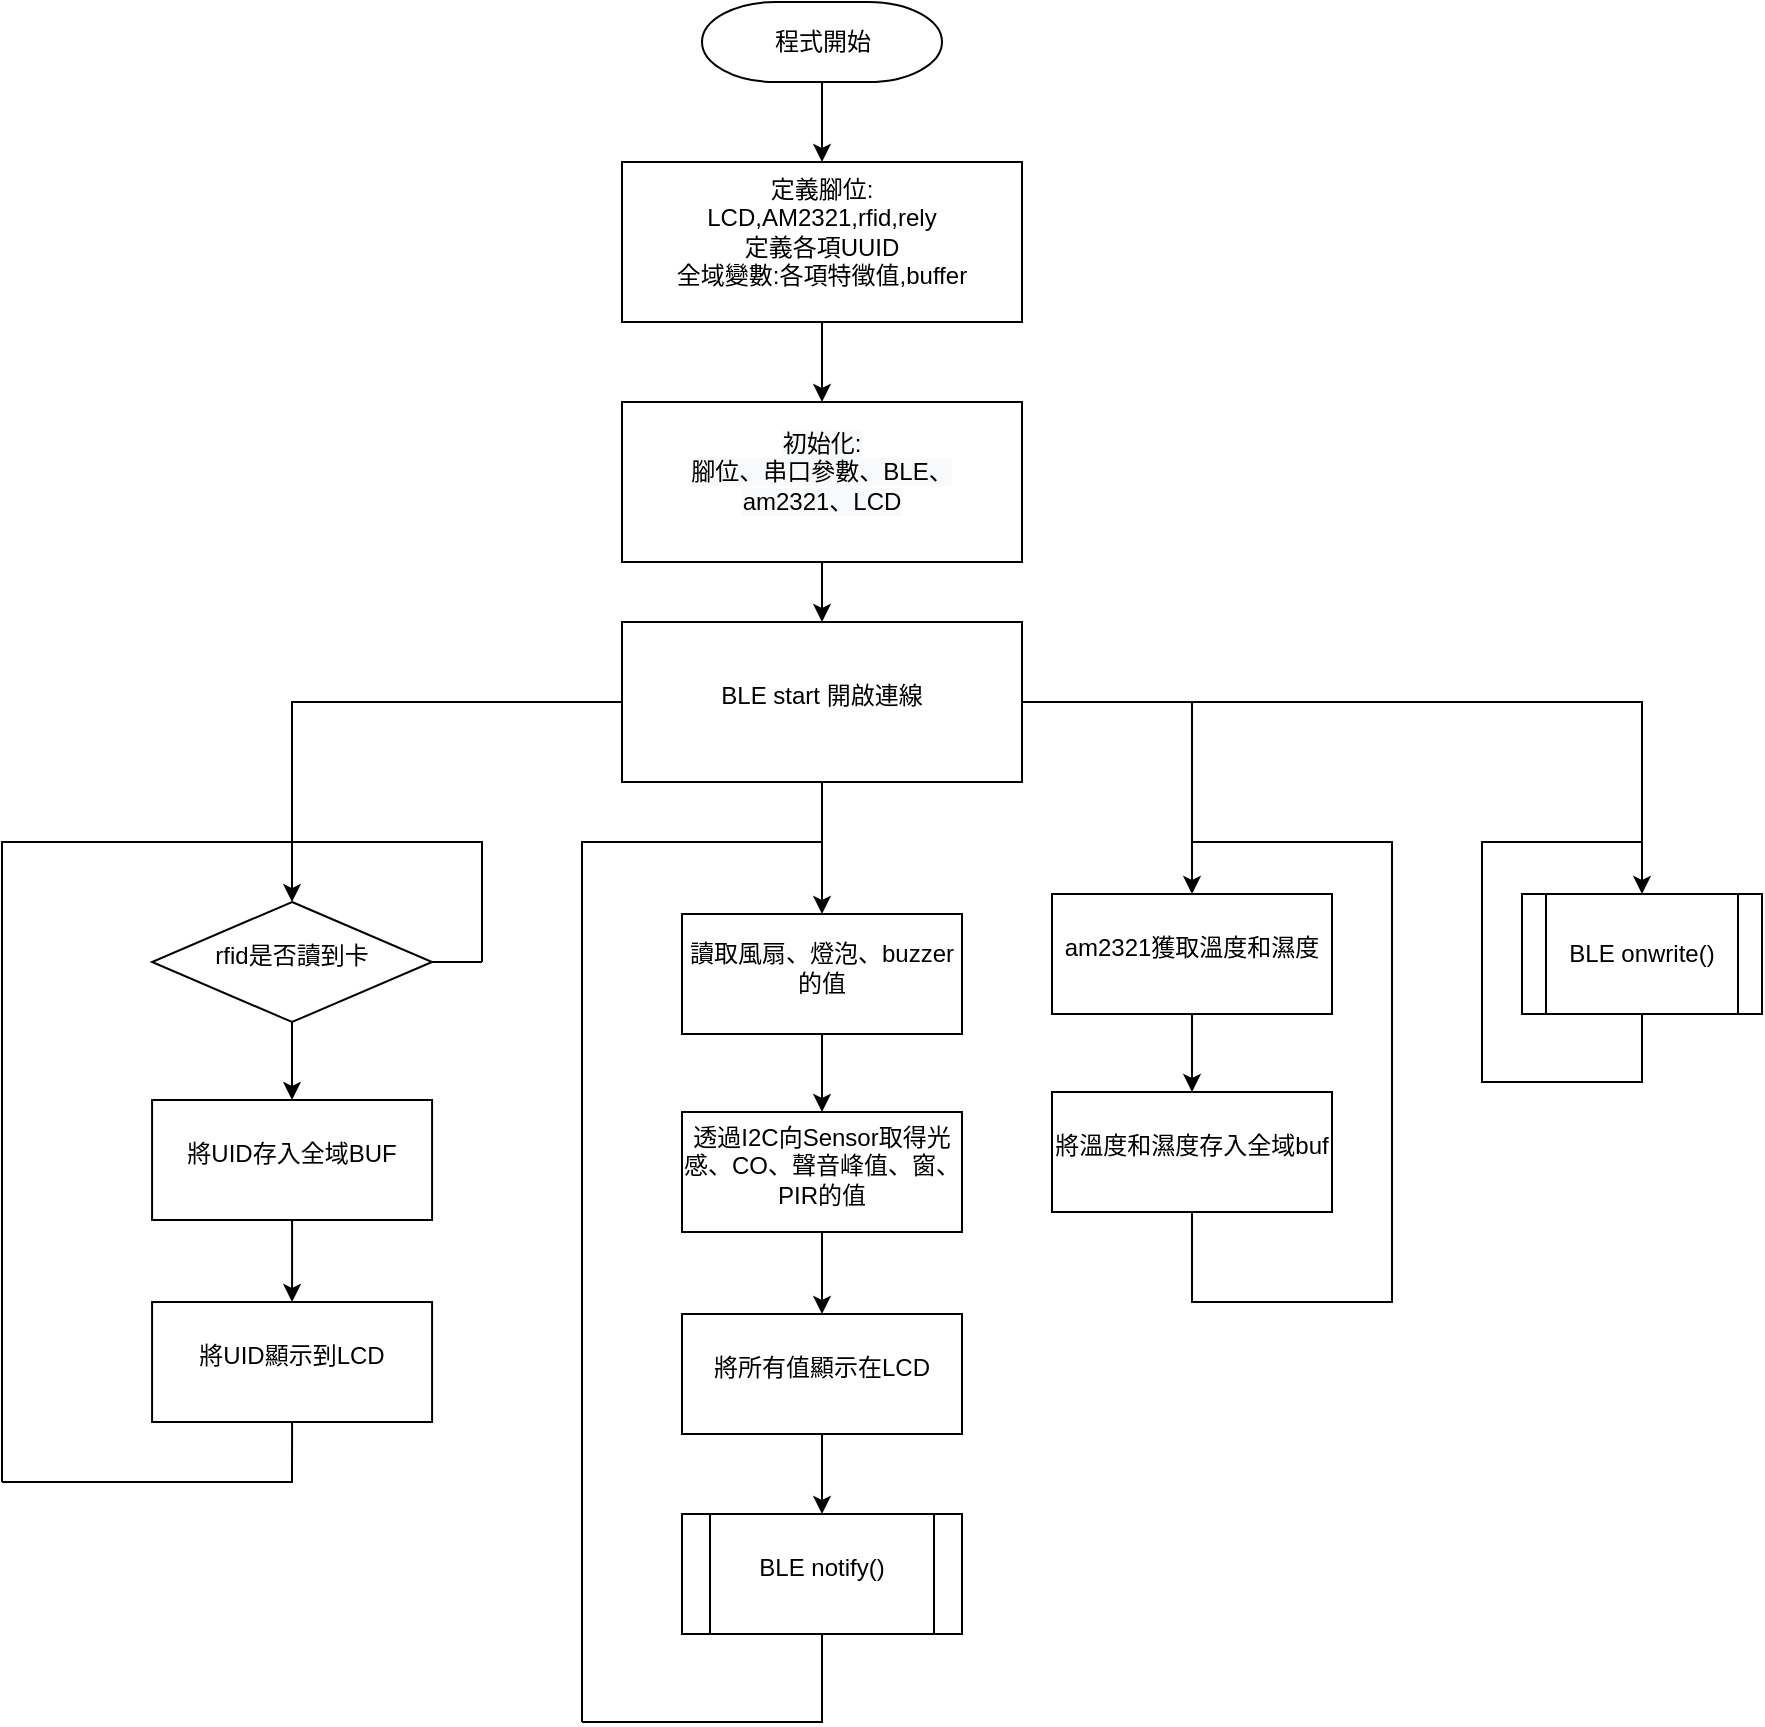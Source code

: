 <mxfile version="17.4.5" type="github" pages="3">
  <diagram id="6a731a19-8d31-9384-78a2-239565b7b9f0" name="Page-1">
    <mxGraphModel dx="3651" dy="1403" grid="1" gridSize="10" guides="1" tooltips="1" connect="1" arrows="1" fold="1" page="1" pageScale="1" pageWidth="1169" pageHeight="827" background="none" math="0" shadow="0">
      <root>
        <mxCell id="0" />
        <mxCell id="1" parent="0" />
        <mxCell id="1aZu8xEIpY2yHkB9_vt9-59" style="edgeStyle=orthogonalEdgeStyle;rounded=0;orthogonalLoop=1;jettySize=auto;html=1;entryX=0.5;entryY=0;entryDx=0;entryDy=0;fontSize=12;" parent="1" source="1aZu8xEIpY2yHkB9_vt9-55" target="1aZu8xEIpY2yHkB9_vt9-56" edge="1">
          <mxGeometry relative="1" as="geometry" />
        </mxCell>
        <mxCell id="1aZu8xEIpY2yHkB9_vt9-55" value="程式開始" style="shape=mxgraph.flowchart.terminator;strokeWidth=1;gradientDirection=north;fontStyle=0;html=1;fillColor=default;strokeColor=default;fontSize=12;" parent="1" vertex="1">
          <mxGeometry x="485" y="370" width="120" height="40" as="geometry" />
        </mxCell>
        <mxCell id="1aZu8xEIpY2yHkB9_vt9-113" value="" style="edgeStyle=orthogonalEdgeStyle;rounded=0;orthogonalLoop=1;jettySize=auto;html=1;fontSize=12;" parent="1" source="1aZu8xEIpY2yHkB9_vt9-56" target="1aZu8xEIpY2yHkB9_vt9-112" edge="1">
          <mxGeometry relative="1" as="geometry" />
        </mxCell>
        <mxCell id="1aZu8xEIpY2yHkB9_vt9-56" value="定義腳位:&lt;br style=&quot;font-size: 12px;&quot;&gt;LCD,AM2321,rfid,rely&lt;br style=&quot;font-size: 12px;&quot;&gt;定義各項UUID&lt;br style=&quot;font-size: 12px;&quot;&gt;全域變數:各項特徵值,buffer" style="rounded=0;whiteSpace=wrap;html=1;align=center;spacingTop=-11;fontSize=12;" parent="1" vertex="1">
          <mxGeometry x="445" y="450" width="200" height="80" as="geometry" />
        </mxCell>
        <mxCell id="1aZu8xEIpY2yHkB9_vt9-68" value="" style="edgeStyle=orthogonalEdgeStyle;rounded=0;orthogonalLoop=1;jettySize=auto;html=1;fontSize=12;" parent="1" source="1aZu8xEIpY2yHkB9_vt9-58" target="1aZu8xEIpY2yHkB9_vt9-67" edge="1">
          <mxGeometry relative="1" as="geometry">
            <Array as="points">
              <mxPoint x="280" y="720" />
            </Array>
          </mxGeometry>
        </mxCell>
        <mxCell id="1aZu8xEIpY2yHkB9_vt9-74" value="" style="edgeStyle=orthogonalEdgeStyle;rounded=0;orthogonalLoop=1;jettySize=auto;html=1;entryX=0.5;entryY=0;entryDx=0;entryDy=0;fontSize=12;" parent="1" source="1aZu8xEIpY2yHkB9_vt9-58" target="1aZu8xEIpY2yHkB9_vt9-73" edge="1">
          <mxGeometry relative="1" as="geometry" />
        </mxCell>
        <mxCell id="1aZu8xEIpY2yHkB9_vt9-93" value="" style="edgeStyle=orthogonalEdgeStyle;rounded=0;orthogonalLoop=1;jettySize=auto;html=1;fontSize=12;" parent="1" source="1aZu8xEIpY2yHkB9_vt9-58" target="1aZu8xEIpY2yHkB9_vt9-92" edge="1">
          <mxGeometry relative="1" as="geometry" />
        </mxCell>
        <mxCell id="1aZu8xEIpY2yHkB9_vt9-156" style="edgeStyle=orthogonalEdgeStyle;rounded=0;orthogonalLoop=1;jettySize=auto;html=1;exitX=1;exitY=0.5;exitDx=0;exitDy=0;fontSize=12;" parent="1" source="1aZu8xEIpY2yHkB9_vt9-58" target="1aZu8xEIpY2yHkB9_vt9-157" edge="1">
          <mxGeometry relative="1" as="geometry">
            <mxPoint x="945" y="1010" as="targetPoint" />
          </mxGeometry>
        </mxCell>
        <mxCell id="1aZu8xEIpY2yHkB9_vt9-58" value="BLE start 開啟連線" style="rounded=0;whiteSpace=wrap;html=1;spacingTop=-7;fontSize=12;" parent="1" vertex="1">
          <mxGeometry x="445" y="680" width="200" height="80" as="geometry" />
        </mxCell>
        <mxCell id="1aZu8xEIpY2yHkB9_vt9-71" value="" style="edgeStyle=orthogonalEdgeStyle;rounded=0;orthogonalLoop=1;jettySize=auto;html=1;fontSize=12;" parent="1" source="1aZu8xEIpY2yHkB9_vt9-67" target="1aZu8xEIpY2yHkB9_vt9-70" edge="1">
          <mxGeometry relative="1" as="geometry" />
        </mxCell>
        <mxCell id="1aZu8xEIpY2yHkB9_vt9-67" value="rfid是否讀到卡" style="rhombus;whiteSpace=wrap;html=1;rounded=0;spacingTop=-7;fontSize=12;" parent="1" vertex="1">
          <mxGeometry x="210.04" y="820" width="140" height="60" as="geometry" />
        </mxCell>
        <mxCell id="1aZu8xEIpY2yHkB9_vt9-95" value="" style="edgeStyle=orthogonalEdgeStyle;rounded=0;orthogonalLoop=1;jettySize=auto;html=1;fontSize=12;" parent="1" source="1aZu8xEIpY2yHkB9_vt9-70" target="1aZu8xEIpY2yHkB9_vt9-94" edge="1">
          <mxGeometry relative="1" as="geometry" />
        </mxCell>
        <mxCell id="1aZu8xEIpY2yHkB9_vt9-70" value="將UID存入全域BUF" style="whiteSpace=wrap;html=1;rounded=0;spacingTop=-7;fontSize=12;" parent="1" vertex="1">
          <mxGeometry x="210.04" y="919" width="140" height="60" as="geometry" />
        </mxCell>
        <mxCell id="1aZu8xEIpY2yHkB9_vt9-82" value="" style="edgeStyle=orthogonalEdgeStyle;rounded=0;orthogonalLoop=1;jettySize=auto;html=1;fontSize=12;" parent="1" source="1aZu8xEIpY2yHkB9_vt9-73" target="1aZu8xEIpY2yHkB9_vt9-81" edge="1">
          <mxGeometry relative="1" as="geometry" />
        </mxCell>
        <mxCell id="1aZu8xEIpY2yHkB9_vt9-73" value="am2321獲取溫度和濕度" style="whiteSpace=wrap;html=1;rounded=0;spacingTop=-7;fontSize=12;" parent="1" vertex="1">
          <mxGeometry x="660" y="816" width="140" height="60" as="geometry" />
        </mxCell>
        <mxCell id="1aZu8xEIpY2yHkB9_vt9-81" value="將溫度和濕度存入全域buf" style="whiteSpace=wrap;html=1;rounded=0;spacingTop=-7;fontSize=12;" parent="1" vertex="1">
          <mxGeometry x="660" y="915" width="140" height="60" as="geometry" />
        </mxCell>
        <mxCell id="1aZu8xEIpY2yHkB9_vt9-100" value="" style="edgeStyle=orthogonalEdgeStyle;rounded=0;orthogonalLoop=1;jettySize=auto;html=1;fontSize=12;" parent="1" source="1aZu8xEIpY2yHkB9_vt9-92" target="1aZu8xEIpY2yHkB9_vt9-99" edge="1">
          <mxGeometry relative="1" as="geometry" />
        </mxCell>
        <mxCell id="1aZu8xEIpY2yHkB9_vt9-92" value="讀取風扇、燈泡、buzzer的值" style="whiteSpace=wrap;html=1;rounded=0;spacingTop=-7;fontSize=12;" parent="1" vertex="1">
          <mxGeometry x="475" y="826" width="140" height="60" as="geometry" />
        </mxCell>
        <mxCell id="1aZu8xEIpY2yHkB9_vt9-94" value="將UID顯示到LCD" style="whiteSpace=wrap;html=1;rounded=0;spacingTop=-7;fontSize=12;" parent="1" vertex="1">
          <mxGeometry x="210.04" y="1020" width="140" height="60" as="geometry" />
        </mxCell>
        <mxCell id="1aZu8xEIpY2yHkB9_vt9-102" value="" style="edgeStyle=orthogonalEdgeStyle;rounded=0;orthogonalLoop=1;jettySize=auto;html=1;fontSize=12;" parent="1" source="1aZu8xEIpY2yHkB9_vt9-99" target="1aZu8xEIpY2yHkB9_vt9-101" edge="1">
          <mxGeometry relative="1" as="geometry" />
        </mxCell>
        <mxCell id="1aZu8xEIpY2yHkB9_vt9-99" value="透過I2C向Sensor取得&lt;span style=&quot;font-size: 12px&quot;&gt;光感、CO、聲音峰值、窗、PIR的值&lt;/span&gt;" style="whiteSpace=wrap;html=1;rounded=0;spacingTop=-7;fontSize=12;" parent="1" vertex="1">
          <mxGeometry x="475" y="925" width="140" height="60" as="geometry" />
        </mxCell>
        <mxCell id="1aZu8xEIpY2yHkB9_vt9-104" value="" style="edgeStyle=orthogonalEdgeStyle;rounded=0;orthogonalLoop=1;jettySize=auto;html=1;fontSize=12;" parent="1" source="1aZu8xEIpY2yHkB9_vt9-101" target="1aZu8xEIpY2yHkB9_vt9-103" edge="1">
          <mxGeometry relative="1" as="geometry" />
        </mxCell>
        <mxCell id="1aZu8xEIpY2yHkB9_vt9-101" value="將所有值顯示在LCD" style="whiteSpace=wrap;html=1;rounded=0;spacingTop=-7;fontSize=12;" parent="1" vertex="1">
          <mxGeometry x="475" y="1026" width="140" height="60" as="geometry" />
        </mxCell>
        <mxCell id="1aZu8xEIpY2yHkB9_vt9-103" value="BLE notify()" style="shape=process;whiteSpace=wrap;html=1;backgroundOutline=1;rounded=0;spacingTop=-7;" parent="1" vertex="1">
          <mxGeometry x="475" y="1126" width="140" height="60" as="geometry" />
        </mxCell>
        <mxCell id="1aZu8xEIpY2yHkB9_vt9-114" value="" style="edgeStyle=orthogonalEdgeStyle;rounded=0;orthogonalLoop=1;jettySize=auto;html=1;fontSize=12;" parent="1" source="1aZu8xEIpY2yHkB9_vt9-112" target="1aZu8xEIpY2yHkB9_vt9-58" edge="1">
          <mxGeometry relative="1" as="geometry" />
        </mxCell>
        <mxCell id="1aZu8xEIpY2yHkB9_vt9-112" value="&#xa;&#xa;&lt;span style=&quot;color: rgb(0, 0, 0); font-family: helvetica; font-size: 12px; font-style: normal; font-weight: 400; letter-spacing: normal; text-align: center; text-indent: 0px; text-transform: none; word-spacing: 0px; background-color: rgb(248, 249, 250); display: inline; float: none;&quot;&gt;初始化:&lt;/span&gt;&lt;br style=&quot;color: rgb(0, 0, 0); font-family: helvetica; font-size: 12px; font-style: normal; font-weight: 400; letter-spacing: normal; text-align: center; text-indent: 0px; text-transform: none; word-spacing: 0px; background-color: rgb(248, 249, 250);&quot;&gt;&lt;span style=&quot;color: rgb(0, 0, 0); font-family: helvetica; font-size: 12px; font-style: normal; font-weight: 400; letter-spacing: normal; text-align: center; text-indent: 0px; text-transform: none; word-spacing: 0px; background-color: rgb(248, 249, 250); display: inline; float: none;&quot;&gt;腳位、串口參數、BLE、&lt;/span&gt;&lt;br style=&quot;color: rgb(0, 0, 0); font-family: helvetica; font-size: 12px; font-style: normal; font-weight: 400; letter-spacing: normal; text-align: center; text-indent: 0px; text-transform: none; word-spacing: 0px; background-color: rgb(248, 249, 250);&quot;&gt;&lt;span style=&quot;color: rgb(0, 0, 0); font-family: helvetica; font-size: 12px; font-style: normal; font-weight: 400; letter-spacing: normal; text-align: center; text-indent: 0px; text-transform: none; word-spacing: 0px; background-color: rgb(248, 249, 250); display: inline; float: none;&quot;&gt;am2321、LCD&lt;/span&gt;&#xa;&#xa;" style="rounded=0;whiteSpace=wrap;html=1;align=center;spacingTop=-11;fontSize=12;" parent="1" vertex="1">
          <mxGeometry x="445" y="570" width="200" height="80" as="geometry" />
        </mxCell>
        <mxCell id="1aZu8xEIpY2yHkB9_vt9-157" value="BLE onwrite()" style="shape=process;whiteSpace=wrap;html=1;backgroundOutline=1;fontSize=12;" parent="1" vertex="1">
          <mxGeometry x="895" y="816" width="120" height="60" as="geometry" />
        </mxCell>
        <mxCell id="1aZu8xEIpY2yHkB9_vt9-159" value="" style="endArrow=none;html=1;rounded=0;fontSize=12;entryX=0.5;entryY=1;entryDx=0;entryDy=0;" parent="1" target="1aZu8xEIpY2yHkB9_vt9-94" edge="1">
          <mxGeometry width="50" height="50" relative="1" as="geometry">
            <mxPoint x="135" y="1110" as="sourcePoint" />
            <mxPoint x="275" y="1100" as="targetPoint" />
            <Array as="points">
              <mxPoint x="280" y="1110" />
            </Array>
          </mxGeometry>
        </mxCell>
        <mxCell id="1aZu8xEIpY2yHkB9_vt9-160" value="" style="endArrow=none;html=1;rounded=0;fontSize=12;" parent="1" edge="1">
          <mxGeometry width="50" height="50" relative="1" as="geometry">
            <mxPoint x="135" y="1110" as="sourcePoint" />
            <mxPoint x="280" y="790" as="targetPoint" />
            <Array as="points">
              <mxPoint x="135" y="790" />
            </Array>
          </mxGeometry>
        </mxCell>
        <mxCell id="1aZu8xEIpY2yHkB9_vt9-165" value="" style="endArrow=none;html=1;rounded=0;fontSize=12;" parent="1" edge="1">
          <mxGeometry width="50" height="50" relative="1" as="geometry">
            <mxPoint x="280" y="790" as="sourcePoint" />
            <mxPoint x="375" y="850" as="targetPoint" />
            <Array as="points">
              <mxPoint x="375" y="790" />
            </Array>
          </mxGeometry>
        </mxCell>
        <mxCell id="1aZu8xEIpY2yHkB9_vt9-166" value="" style="endArrow=none;html=1;rounded=0;fontSize=12;exitX=1;exitY=0.5;exitDx=0;exitDy=0;" parent="1" source="1aZu8xEIpY2yHkB9_vt9-67" edge="1">
          <mxGeometry width="50" height="50" relative="1" as="geometry">
            <mxPoint x="225" y="840" as="sourcePoint" />
            <mxPoint x="375" y="850" as="targetPoint" />
          </mxGeometry>
        </mxCell>
        <mxCell id="1aZu8xEIpY2yHkB9_vt9-174" value="" style="endArrow=none;html=1;rounded=0;fontSize=12;entryX=0.5;entryY=1;entryDx=0;entryDy=0;" parent="1" target="1aZu8xEIpY2yHkB9_vt9-103" edge="1">
          <mxGeometry width="50" height="50" relative="1" as="geometry">
            <mxPoint x="425" y="1230" as="sourcePoint" />
            <mxPoint x="555" y="1186" as="targetPoint" />
            <Array as="points">
              <mxPoint x="545" y="1230" />
            </Array>
          </mxGeometry>
        </mxCell>
        <mxCell id="1aZu8xEIpY2yHkB9_vt9-175" value="" style="endArrow=none;html=1;rounded=0;fontSize=12;" parent="1" edge="1">
          <mxGeometry width="50" height="50" relative="1" as="geometry">
            <mxPoint x="425" y="1230" as="sourcePoint" />
            <mxPoint x="545" y="790" as="targetPoint" />
            <Array as="points">
              <mxPoint x="425" y="790" />
            </Array>
          </mxGeometry>
        </mxCell>
        <mxCell id="1aZu8xEIpY2yHkB9_vt9-176" value="" style="endArrow=none;html=1;rounded=0;fontSize=12;entryX=0.5;entryY=1;entryDx=0;entryDy=0;" parent="1" target="1aZu8xEIpY2yHkB9_vt9-81" edge="1">
          <mxGeometry width="50" height="50" relative="1" as="geometry">
            <mxPoint x="730" y="790" as="sourcePoint" />
            <mxPoint x="830" y="1020" as="targetPoint" />
            <Array as="points">
              <mxPoint x="780" y="790" />
              <mxPoint x="830" y="790" />
              <mxPoint x="830" y="1020" />
              <mxPoint x="730" y="1020" />
            </Array>
          </mxGeometry>
        </mxCell>
        <mxCell id="1aZu8xEIpY2yHkB9_vt9-178" value="" style="endArrow=none;html=1;rounded=0;fontSize=12;exitX=0.5;exitY=1;exitDx=0;exitDy=0;" parent="1" source="1aZu8xEIpY2yHkB9_vt9-157" edge="1">
          <mxGeometry width="50" height="50" relative="1" as="geometry">
            <mxPoint x="875" y="890" as="sourcePoint" />
            <mxPoint x="955" y="790" as="targetPoint" />
            <Array as="points">
              <mxPoint x="955" y="910" />
              <mxPoint x="875" y="910" />
              <mxPoint x="875" y="790" />
            </Array>
          </mxGeometry>
        </mxCell>
      </root>
    </mxGraphModel>
  </diagram>
  <diagram id="qb2i9TLYl3RNMZNRpMdp" name="第2頁">
    <mxGraphModel dx="1729" dy="1094" grid="1" gridSize="10" guides="1" tooltips="1" connect="1" arrows="1" fold="1" page="1" pageScale="1" pageWidth="827" pageHeight="1169" math="0" shadow="0">
      <root>
        <mxCell id="0" />
        <mxCell id="1" parent="0" />
        <mxCell id="E2VFQ6JP00PWK-CEOUYg-1" value="BLE function()" style="swimlane;fontSize=12;strokeColor=default;strokeWidth=1;fillColor=default;" vertex="1" parent="1">
          <mxGeometry x="1060" y="200" width="410" height="530" as="geometry">
            <mxRectangle x="980" y="120" width="110" height="23" as="alternateBounds" />
          </mxGeometry>
        </mxCell>
        <mxCell id="E2VFQ6JP00PWK-CEOUYg-2" value="副程式開始" style="shape=mxgraph.flowchart.terminator;strokeWidth=1;gradientDirection=north;fontStyle=0;html=1;fillColor=default;strokeColor=default;fontSize=12;" vertex="1" parent="E2VFQ6JP00PWK-CEOUYg-1">
          <mxGeometry x="145" y="40" width="120" height="40" as="geometry" />
        </mxCell>
        <mxCell id="E2VFQ6JP00PWK-CEOUYg-3" value="將各個全域變數的值設定到特徵值裡" style="whiteSpace=wrap;html=1;strokeWidth=1;gradientDirection=north;fontStyle=0;" vertex="1" parent="E2VFQ6JP00PWK-CEOUYg-1">
          <mxGeometry x="145" y="220" width="120" height="60" as="geometry" />
        </mxCell>
        <mxCell id="E2VFQ6JP00PWK-CEOUYg-4" value="" style="edgeStyle=none;rounded=0;orthogonalLoop=1;jettySize=auto;html=1;fontSize=12;" edge="1" parent="E2VFQ6JP00PWK-CEOUYg-1" source="E2VFQ6JP00PWK-CEOUYg-5" target="E2VFQ6JP00PWK-CEOUYg-10">
          <mxGeometry relative="1" as="geometry" />
        </mxCell>
        <mxCell id="E2VFQ6JP00PWK-CEOUYg-5" value="將各特徵值notify到client" style="whiteSpace=wrap;html=1;strokeWidth=1;gradientDirection=north;fontStyle=0;" vertex="1" parent="E2VFQ6JP00PWK-CEOUYg-1">
          <mxGeometry x="145" y="310" width="120" height="60" as="geometry" />
        </mxCell>
        <mxCell id="E2VFQ6JP00PWK-CEOUYg-6" value="" style="edgeStyle=none;rounded=0;orthogonalLoop=1;jettySize=auto;html=1;fontSize=12;" edge="1" parent="E2VFQ6JP00PWK-CEOUYg-1" source="E2VFQ6JP00PWK-CEOUYg-3" target="E2VFQ6JP00PWK-CEOUYg-5">
          <mxGeometry relative="1" as="geometry" />
        </mxCell>
        <mxCell id="E2VFQ6JP00PWK-CEOUYg-7" value="if connected" style="rhombus;whiteSpace=wrap;html=1;strokeWidth=1;gradientDirection=north;fontStyle=0;" vertex="1" parent="E2VFQ6JP00PWK-CEOUYg-1">
          <mxGeometry x="145" y="110" width="120" height="80" as="geometry" />
        </mxCell>
        <mxCell id="E2VFQ6JP00PWK-CEOUYg-8" value="" style="edgeStyle=none;rounded=0;orthogonalLoop=1;jettySize=auto;html=1;fontSize=12;" edge="1" parent="E2VFQ6JP00PWK-CEOUYg-1" source="E2VFQ6JP00PWK-CEOUYg-2" target="E2VFQ6JP00PWK-CEOUYg-7">
          <mxGeometry relative="1" as="geometry" />
        </mxCell>
        <mxCell id="E2VFQ6JP00PWK-CEOUYg-9" value="" style="edgeStyle=none;rounded=0;orthogonalLoop=1;jettySize=auto;html=1;fontSize=12;entryX=0.5;entryY=0;entryDx=0;entryDy=0;" edge="1" parent="E2VFQ6JP00PWK-CEOUYg-1" source="E2VFQ6JP00PWK-CEOUYg-7" target="E2VFQ6JP00PWK-CEOUYg-3">
          <mxGeometry relative="1" as="geometry" />
        </mxCell>
        <mxCell id="E2VFQ6JP00PWK-CEOUYg-10" value="副程式結束" style="shape=mxgraph.flowchart.terminator;strokeWidth=1;gradientDirection=north;fontStyle=0;html=1;fillColor=default;strokeColor=default;fontSize=12;" vertex="1" parent="E2VFQ6JP00PWK-CEOUYg-1">
          <mxGeometry x="145" y="430" width="120" height="40" as="geometry" />
        </mxCell>
        <mxCell id="E2VFQ6JP00PWK-CEOUYg-11" value="" style="endArrow=none;html=1;rounded=0;fontSize=12;" edge="1" parent="E2VFQ6JP00PWK-CEOUYg-1">
          <mxGeometry width="50" height="50" relative="1" as="geometry">
            <mxPoint x="205" y="400" as="sourcePoint" />
            <mxPoint x="145" y="150" as="targetPoint" />
            <Array as="points">
              <mxPoint x="70" y="400" />
              <mxPoint x="70" y="150" />
            </Array>
          </mxGeometry>
        </mxCell>
      </root>
    </mxGraphModel>
  </diagram>
  <diagram id="G_xmYz05G-iCZ8TJmKKf" name="第3頁">
    <mxGraphModel dx="1541" dy="1368" grid="1" gridSize="10" guides="1" tooltips="1" connect="1" arrows="1" fold="1" page="1" pageScale="1" pageWidth="827" pageHeight="1169" math="0" shadow="0">
      <root>
        <mxCell id="0" />
        <mxCell id="1" parent="0" />
        <mxCell id="Y-IXp34lVNKdqI212yTj-1" value="BLE onwrite()" style="swimlane;fontSize=12;" vertex="1" parent="1">
          <mxGeometry x="1710" y="90" width="741" height="870" as="geometry" />
        </mxCell>
        <mxCell id="Y-IXp34lVNKdqI212yTj-2" value="副程式開始" style="shape=mxgraph.flowchart.terminator;strokeWidth=1;gradientDirection=north;fontStyle=0;html=1;fillColor=default;strokeColor=default;fontSize=12;" vertex="1" parent="Y-IXp34lVNKdqI212yTj-1">
          <mxGeometry x="115" y="39" width="120" height="40" as="geometry" />
        </mxCell>
        <mxCell id="Y-IXp34lVNKdqI212yTj-3" value="" style="edgeStyle=none;rounded=0;orthogonalLoop=1;jettySize=auto;html=1;fontSize=12;" edge="1" parent="Y-IXp34lVNKdqI212yTj-1" source="Y-IXp34lVNKdqI212yTj-5" target="Y-IXp34lVNKdqI212yTj-20">
          <mxGeometry relative="1" as="geometry" />
        </mxCell>
        <mxCell id="Y-IXp34lVNKdqI212yTj-4" value="" style="edgeStyle=none;rounded=0;orthogonalLoop=1;jettySize=auto;html=1;fontSize=12;exitX=0.5;exitY=1;exitDx=0;exitDy=0;entryX=0;entryY=0.5;entryDx=0;entryDy=0;" edge="1" parent="Y-IXp34lVNKdqI212yTj-1" source="Y-IXp34lVNKdqI212yTj-5" target="Y-IXp34lVNKdqI212yTj-21">
          <mxGeometry relative="1" as="geometry">
            <Array as="points">
              <mxPoint x="350" y="230" />
            </Array>
          </mxGeometry>
        </mxCell>
        <mxCell id="Y-IXp34lVNKdqI212yTj-5" value="if 風扇特徵值=1" style="rhombus;whiteSpace=wrap;html=1;strokeWidth=1;gradientDirection=north;fontStyle=0;" vertex="1" parent="Y-IXp34lVNKdqI212yTj-1">
          <mxGeometry x="290" y="110" width="120" height="80" as="geometry" />
        </mxCell>
        <mxCell id="Y-IXp34lVNKdqI212yTj-6" value="" style="edgeStyle=none;rounded=0;orthogonalLoop=1;jettySize=auto;html=1;fontSize=12;" edge="1" parent="Y-IXp34lVNKdqI212yTj-1" source="Y-IXp34lVNKdqI212yTj-8" target="Y-IXp34lVNKdqI212yTj-11">
          <mxGeometry relative="1" as="geometry" />
        </mxCell>
        <mxCell id="Y-IXp34lVNKdqI212yTj-7" value="" style="edgeStyle=none;rounded=0;orthogonalLoop=1;jettySize=auto;html=1;fontSize=12;" edge="1" parent="Y-IXp34lVNKdqI212yTj-1" source="Y-IXp34lVNKdqI212yTj-8" target="Y-IXp34lVNKdqI212yTj-5">
          <mxGeometry relative="1" as="geometry" />
        </mxCell>
        <mxCell id="Y-IXp34lVNKdqI212yTj-8" value="&lt;span&gt;if 風扇特徵值被寫入&lt;/span&gt;" style="rhombus;whiteSpace=wrap;html=1;strokeWidth=1;gradientDirection=north;fontStyle=0;" vertex="1" parent="Y-IXp34lVNKdqI212yTj-1">
          <mxGeometry x="110" y="110" width="130" height="80" as="geometry" />
        </mxCell>
        <mxCell id="Y-IXp34lVNKdqI212yTj-9" value="" style="edgeStyle=none;rounded=0;orthogonalLoop=1;jettySize=auto;html=1;fontSize=12;" edge="1" parent="Y-IXp34lVNKdqI212yTj-1" source="Y-IXp34lVNKdqI212yTj-2" target="Y-IXp34lVNKdqI212yTj-8">
          <mxGeometry relative="1" as="geometry" />
        </mxCell>
        <mxCell id="Y-IXp34lVNKdqI212yTj-10" style="edgeStyle=none;rounded=0;orthogonalLoop=1;jettySize=auto;html=1;entryX=0;entryY=0.5;entryDx=0;entryDy=0;fontSize=12;" edge="1" parent="Y-IXp34lVNKdqI212yTj-1" source="Y-IXp34lVNKdqI212yTj-11" target="Y-IXp34lVNKdqI212yTj-24">
          <mxGeometry relative="1" as="geometry" />
        </mxCell>
        <mxCell id="Y-IXp34lVNKdqI212yTj-11" value="&lt;span&gt;if 燈泡特徵值被寫入&lt;/span&gt;" style="rhombus;whiteSpace=wrap;html=1;strokeWidth=1;gradientDirection=north;fontStyle=0;" vertex="1" parent="Y-IXp34lVNKdqI212yTj-1">
          <mxGeometry x="110" y="330" width="130" height="80" as="geometry" />
        </mxCell>
        <mxCell id="Y-IXp34lVNKdqI212yTj-12" value="" style="edgeStyle=none;rounded=0;orthogonalLoop=1;jettySize=auto;html=1;fontSize=12;" edge="1" parent="Y-IXp34lVNKdqI212yTj-1" source="Y-IXp34lVNKdqI212yTj-14" target="Y-IXp34lVNKdqI212yTj-19">
          <mxGeometry relative="1" as="geometry" />
        </mxCell>
        <mxCell id="Y-IXp34lVNKdqI212yTj-13" style="edgeStyle=none;rounded=0;orthogonalLoop=1;jettySize=auto;html=1;entryX=0;entryY=0.5;entryDx=0;entryDy=0;fontSize=12;" edge="1" parent="Y-IXp34lVNKdqI212yTj-1" source="Y-IXp34lVNKdqI212yTj-14" target="Y-IXp34lVNKdqI212yTj-30">
          <mxGeometry relative="1" as="geometry" />
        </mxCell>
        <mxCell id="Y-IXp34lVNKdqI212yTj-14" value="&lt;span&gt;if buzzer特徵值被寫入&lt;/span&gt;" style="rhombus;whiteSpace=wrap;html=1;strokeWidth=1;gradientDirection=north;fontStyle=0;" vertex="1" parent="Y-IXp34lVNKdqI212yTj-1">
          <mxGeometry x="110" y="560" width="130" height="80" as="geometry" />
        </mxCell>
        <mxCell id="Y-IXp34lVNKdqI212yTj-15" value="" style="edgeStyle=none;rounded=0;orthogonalLoop=1;jettySize=auto;html=1;fontSize=12;" edge="1" parent="Y-IXp34lVNKdqI212yTj-1" source="Y-IXp34lVNKdqI212yTj-11" target="Y-IXp34lVNKdqI212yTj-14">
          <mxGeometry relative="1" as="geometry" />
        </mxCell>
        <mxCell id="Y-IXp34lVNKdqI212yTj-16" value="NO" style="text;html=1;align=center;verticalAlign=middle;resizable=0;points=[];autosize=1;strokeColor=none;fillColor=none;fontSize=12;" vertex="1" parent="Y-IXp34lVNKdqI212yTj-1">
          <mxGeometry x="115" y="189" width="30" height="20" as="geometry" />
        </mxCell>
        <mxCell id="Y-IXp34lVNKdqI212yTj-17" value="NO" style="text;html=1;align=center;verticalAlign=middle;resizable=0;points=[];autosize=1;strokeColor=none;fillColor=none;fontSize=12;" vertex="1" parent="Y-IXp34lVNKdqI212yTj-1">
          <mxGeometry x="115" y="420" width="30" height="20" as="geometry" />
        </mxCell>
        <mxCell id="Y-IXp34lVNKdqI212yTj-18" value="NO" style="text;html=1;align=center;verticalAlign=middle;resizable=0;points=[];autosize=1;strokeColor=none;fillColor=none;fontSize=12;" vertex="1" parent="Y-IXp34lVNKdqI212yTj-1">
          <mxGeometry x="115" y="640" width="30" height="20" as="geometry" />
        </mxCell>
        <mxCell id="Y-IXp34lVNKdqI212yTj-19" value="副程式結束" style="shape=mxgraph.flowchart.terminator;strokeWidth=1;gradientDirection=north;fontStyle=0;html=1;fillColor=default;strokeColor=default;fontSize=12;" vertex="1" parent="Y-IXp34lVNKdqI212yTj-1">
          <mxGeometry x="115" y="791" width="120" height="40" as="geometry" />
        </mxCell>
        <mxCell id="Y-IXp34lVNKdqI212yTj-20" value="開啟風扇" style="whiteSpace=wrap;html=1;strokeWidth=1;gradientDirection=north;fontStyle=0;" vertex="1" parent="Y-IXp34lVNKdqI212yTj-1">
          <mxGeometry x="490" y="120" width="120" height="60" as="geometry" />
        </mxCell>
        <mxCell id="Y-IXp34lVNKdqI212yTj-21" value="關掉風扇" style="whiteSpace=wrap;html=1;strokeWidth=1;gradientDirection=north;fontStyle=0;" vertex="1" parent="Y-IXp34lVNKdqI212yTj-1">
          <mxGeometry x="490" y="200" width="120" height="60" as="geometry" />
        </mxCell>
        <mxCell id="Y-IXp34lVNKdqI212yTj-22" value="" style="endArrow=none;html=1;rounded=0;fontSize=12;entryX=1;entryY=0.5;entryDx=0;entryDy=0;" edge="1" parent="Y-IXp34lVNKdqI212yTj-1" target="Y-IXp34lVNKdqI212yTj-20">
          <mxGeometry width="50" height="50" relative="1" as="geometry">
            <mxPoint x="175" y="280" as="sourcePoint" />
            <mxPoint x="610" y="121" as="targetPoint" />
            <Array as="points">
              <mxPoint x="661" y="280" />
              <mxPoint x="661" y="150" />
            </Array>
          </mxGeometry>
        </mxCell>
        <mxCell id="Y-IXp34lVNKdqI212yTj-23" value="" style="endArrow=none;html=1;rounded=0;fontSize=12;exitX=1;exitY=0.5;exitDx=0;exitDy=0;" edge="1" parent="Y-IXp34lVNKdqI212yTj-1" source="Y-IXp34lVNKdqI212yTj-21">
          <mxGeometry width="50" height="50" relative="1" as="geometry">
            <mxPoint x="611" y="230" as="sourcePoint" />
            <mxPoint x="661" y="230" as="targetPoint" />
            <Array as="points">
              <mxPoint x="652" y="230" />
            </Array>
          </mxGeometry>
        </mxCell>
        <mxCell id="Y-IXp34lVNKdqI212yTj-24" value="if 燈泡特徵值=1" style="rhombus;whiteSpace=wrap;html=1;strokeWidth=1;gradientDirection=north;fontStyle=0;" vertex="1" parent="Y-IXp34lVNKdqI212yTj-1">
          <mxGeometry x="290" y="330" width="120" height="80" as="geometry" />
        </mxCell>
        <mxCell id="Y-IXp34lVNKdqI212yTj-25" value="開啟燈泡" style="whiteSpace=wrap;html=1;strokeWidth=1;gradientDirection=north;fontStyle=0;" vertex="1" parent="Y-IXp34lVNKdqI212yTj-1">
          <mxGeometry x="490" y="340" width="120" height="60" as="geometry" />
        </mxCell>
        <mxCell id="Y-IXp34lVNKdqI212yTj-26" value="" style="edgeStyle=none;rounded=0;orthogonalLoop=1;jettySize=auto;html=1;fontSize=12;" edge="1" parent="Y-IXp34lVNKdqI212yTj-1" source="Y-IXp34lVNKdqI212yTj-24" target="Y-IXp34lVNKdqI212yTj-25">
          <mxGeometry relative="1" as="geometry" />
        </mxCell>
        <mxCell id="Y-IXp34lVNKdqI212yTj-27" value="關掉燈泡" style="whiteSpace=wrap;html=1;strokeWidth=1;gradientDirection=north;fontStyle=0;" vertex="1" parent="Y-IXp34lVNKdqI212yTj-1">
          <mxGeometry x="490" y="430" width="120" height="60" as="geometry" />
        </mxCell>
        <mxCell id="Y-IXp34lVNKdqI212yTj-28" value="" style="edgeStyle=none;rounded=0;orthogonalLoop=1;jettySize=auto;html=1;fontSize=12;exitX=0.5;exitY=1;exitDx=0;exitDy=0;entryX=0;entryY=0.5;entryDx=0;entryDy=0;" edge="1" parent="Y-IXp34lVNKdqI212yTj-1" source="Y-IXp34lVNKdqI212yTj-24" target="Y-IXp34lVNKdqI212yTj-27">
          <mxGeometry relative="1" as="geometry">
            <Array as="points">
              <mxPoint x="350" y="460" />
            </Array>
          </mxGeometry>
        </mxCell>
        <mxCell id="Y-IXp34lVNKdqI212yTj-29" value="" style="endArrow=none;html=1;rounded=0;fontSize=12;exitX=1;exitY=0.5;exitDx=0;exitDy=0;" edge="1" parent="Y-IXp34lVNKdqI212yTj-1" source="Y-IXp34lVNKdqI212yTj-27">
          <mxGeometry width="50" height="50" relative="1" as="geometry">
            <mxPoint x="611" y="460" as="sourcePoint" />
            <mxPoint x="661" y="460" as="targetPoint" />
            <Array as="points">
              <mxPoint x="642" y="460" />
            </Array>
          </mxGeometry>
        </mxCell>
        <mxCell id="Y-IXp34lVNKdqI212yTj-30" value="if buzzer特徵值=1" style="rhombus;whiteSpace=wrap;html=1;strokeWidth=1;gradientDirection=north;fontStyle=0;" vertex="1" parent="Y-IXp34lVNKdqI212yTj-1">
          <mxGeometry x="300" y="560" width="120" height="80" as="geometry" />
        </mxCell>
        <mxCell id="Y-IXp34lVNKdqI212yTj-31" value="開啟buzzer" style="whiteSpace=wrap;html=1;strokeWidth=1;gradientDirection=north;fontStyle=0;" vertex="1" parent="Y-IXp34lVNKdqI212yTj-1">
          <mxGeometry x="490" y="570" width="120" height="60" as="geometry" />
        </mxCell>
        <mxCell id="Y-IXp34lVNKdqI212yTj-32" value="" style="edgeStyle=none;rounded=0;orthogonalLoop=1;jettySize=auto;html=1;fontSize=12;" edge="1" parent="Y-IXp34lVNKdqI212yTj-1" source="Y-IXp34lVNKdqI212yTj-30" target="Y-IXp34lVNKdqI212yTj-31">
          <mxGeometry relative="1" as="geometry" />
        </mxCell>
        <mxCell id="Y-IXp34lVNKdqI212yTj-33" value="關掉buzzer" style="whiteSpace=wrap;html=1;strokeWidth=1;gradientDirection=north;fontStyle=0;" vertex="1" parent="Y-IXp34lVNKdqI212yTj-1">
          <mxGeometry x="490" y="660" width="120" height="60" as="geometry" />
        </mxCell>
        <mxCell id="Y-IXp34lVNKdqI212yTj-34" value="" style="edgeStyle=none;rounded=0;orthogonalLoop=1;jettySize=auto;html=1;fontSize=12;exitX=0.5;exitY=1;exitDx=0;exitDy=0;entryX=0;entryY=0.5;entryDx=0;entryDy=0;" edge="1" parent="Y-IXp34lVNKdqI212yTj-1" source="Y-IXp34lVNKdqI212yTj-30" target="Y-IXp34lVNKdqI212yTj-33">
          <mxGeometry relative="1" as="geometry">
            <Array as="points">
              <mxPoint x="360" y="690" />
            </Array>
          </mxGeometry>
        </mxCell>
        <mxCell id="Y-IXp34lVNKdqI212yTj-35" value="" style="endArrow=none;html=1;rounded=0;fontSize=12;exitX=1;exitY=0.5;exitDx=0;exitDy=0;" edge="1" parent="Y-IXp34lVNKdqI212yTj-1">
          <mxGeometry width="50" height="50" relative="1" as="geometry">
            <mxPoint x="610" y="690" as="sourcePoint" />
            <mxPoint x="661" y="690" as="targetPoint" />
            <Array as="points">
              <mxPoint x="642" y="690" />
            </Array>
          </mxGeometry>
        </mxCell>
        <mxCell id="Y-IXp34lVNKdqI212yTj-36" value="" style="endArrow=none;html=1;rounded=0;fontSize=12;exitX=1;exitY=0.5;exitDx=0;exitDy=0;" edge="1" parent="Y-IXp34lVNKdqI212yTj-1">
          <mxGeometry width="50" height="50" relative="1" as="geometry">
            <mxPoint x="610" y="600" as="sourcePoint" />
            <mxPoint x="175" y="740" as="targetPoint" />
            <Array as="points">
              <mxPoint x="661" y="600" />
              <mxPoint x="661" y="650" />
              <mxPoint x="661" y="700" />
              <mxPoint x="661" y="740" />
            </Array>
          </mxGeometry>
        </mxCell>
        <mxCell id="Y-IXp34lVNKdqI212yTj-37" value="" style="endArrow=none;html=1;rounded=0;fontSize=12;exitX=1;exitY=0.5;exitDx=0;exitDy=0;" edge="1" parent="1" source="Y-IXp34lVNKdqI212yTj-25">
          <mxGeometry width="50" height="50" relative="1" as="geometry">
            <mxPoint x="2321" y="460" as="sourcePoint" />
            <mxPoint x="1885" y="600" as="targetPoint" />
            <Array as="points">
              <mxPoint x="2371" y="460" />
              <mxPoint x="2371" y="510" />
              <mxPoint x="2371" y="560" />
              <mxPoint x="2371" y="600" />
            </Array>
          </mxGeometry>
        </mxCell>
        <mxCell id="Y-IXp34lVNKdqI212yTj-38" value="" style="endArrow=none;html=1;rounded=0;fontSize=12;" edge="1" parent="1">
          <mxGeometry width="50" height="50" relative="1" as="geometry">
            <mxPoint x="1891" y="600" as="sourcePoint" />
            <mxPoint x="1891" y="600" as="targetPoint" />
            <Array as="points">
              <mxPoint x="1891" y="600" />
            </Array>
          </mxGeometry>
        </mxCell>
      </root>
    </mxGraphModel>
  </diagram>
</mxfile>
